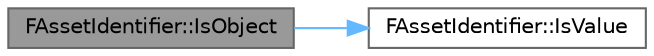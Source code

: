 digraph "FAssetIdentifier::IsObject"
{
 // INTERACTIVE_SVG=YES
 // LATEX_PDF_SIZE
  bgcolor="transparent";
  edge [fontname=Helvetica,fontsize=10,labelfontname=Helvetica,labelfontsize=10];
  node [fontname=Helvetica,fontsize=10,shape=box,height=0.2,width=0.4];
  rankdir="LR";
  Node1 [id="Node000001",label="FAssetIdentifier::IsObject",height=0.2,width=0.4,color="gray40", fillcolor="grey60", style="filled", fontcolor="black",tooltip="Returns true if this represents an object, true for both package objects and PrimaryAssetId objects."];
  Node1 -> Node2 [id="edge1_Node000001_Node000002",color="steelblue1",style="solid",tooltip=" "];
  Node2 [id="Node000002",label="FAssetIdentifier::IsValue",height=0.2,width=0.4,color="grey40", fillcolor="white", style="filled",URL="$da/d0e/structFAssetIdentifier.html#a2d26b853a0dde905cd7680c89022f704",tooltip="Returns true if this represents a specific value."];
}
